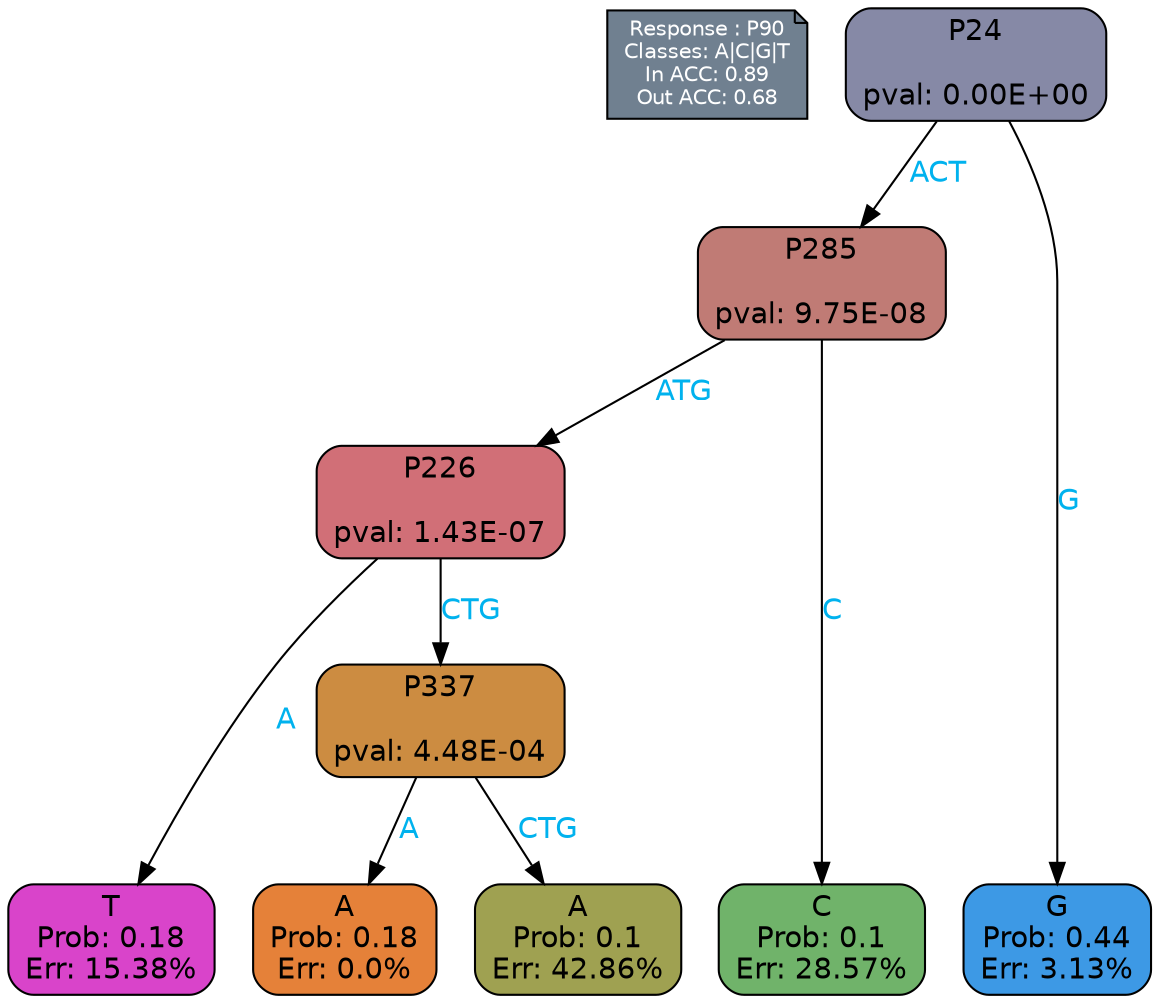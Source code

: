 digraph Tree {
node [shape=box, style="filled, rounded", color="black", fontname=helvetica] ;
graph [ranksep=equally, splines=polylines, bgcolor=transparent, dpi=600] ;
edge [fontname=helvetica] ;
LEGEND [label="Response : P90
Classes: A|C|G|T
In ACC: 0.89
Out ACC: 0.68
",shape=note,align=left,style=filled,fillcolor="slategray",fontcolor="white",fontsize=10];1 [label="P24

pval: 0.00E+00", fillcolor="#8689a6"] ;
2 [label="P285

pval: 9.75E-08", fillcolor="#c07b75"] ;
3 [label="P226

pval: 1.43E-07", fillcolor="#d16f77"] ;
4 [label="T
Prob: 0.18
Err: 15.38%", fillcolor="#d944ca"] ;
5 [label="P337

pval: 4.48E-04", fillcolor="#cc8c41"] ;
6 [label="A
Prob: 0.18
Err: 0.0%", fillcolor="#e58139"] ;
7 [label="A
Prob: 0.1
Err: 42.86%", fillcolor="#9fa151"] ;
8 [label="C
Prob: 0.1
Err: 28.57%", fillcolor="#70b36a"] ;
9 [label="G
Prob: 0.44
Err: 3.13%", fillcolor="#3d99e5"] ;
1 -> 9 [label="G",fontcolor=deepskyblue2] ;
1 -> 2 [label="ACT",fontcolor=deepskyblue2] ;
2 -> 8 [label="C",fontcolor=deepskyblue2] ;
2 -> 3 [label="ATG",fontcolor=deepskyblue2] ;
3 -> 4 [label="A",fontcolor=deepskyblue2] ;
3 -> 5 [label="CTG",fontcolor=deepskyblue2] ;
5 -> 6 [label="A",fontcolor=deepskyblue2] ;
5 -> 7 [label="CTG",fontcolor=deepskyblue2] ;
{rank = same; 4;6;7;8;9;}{rank = same; LEGEND;1;}}
